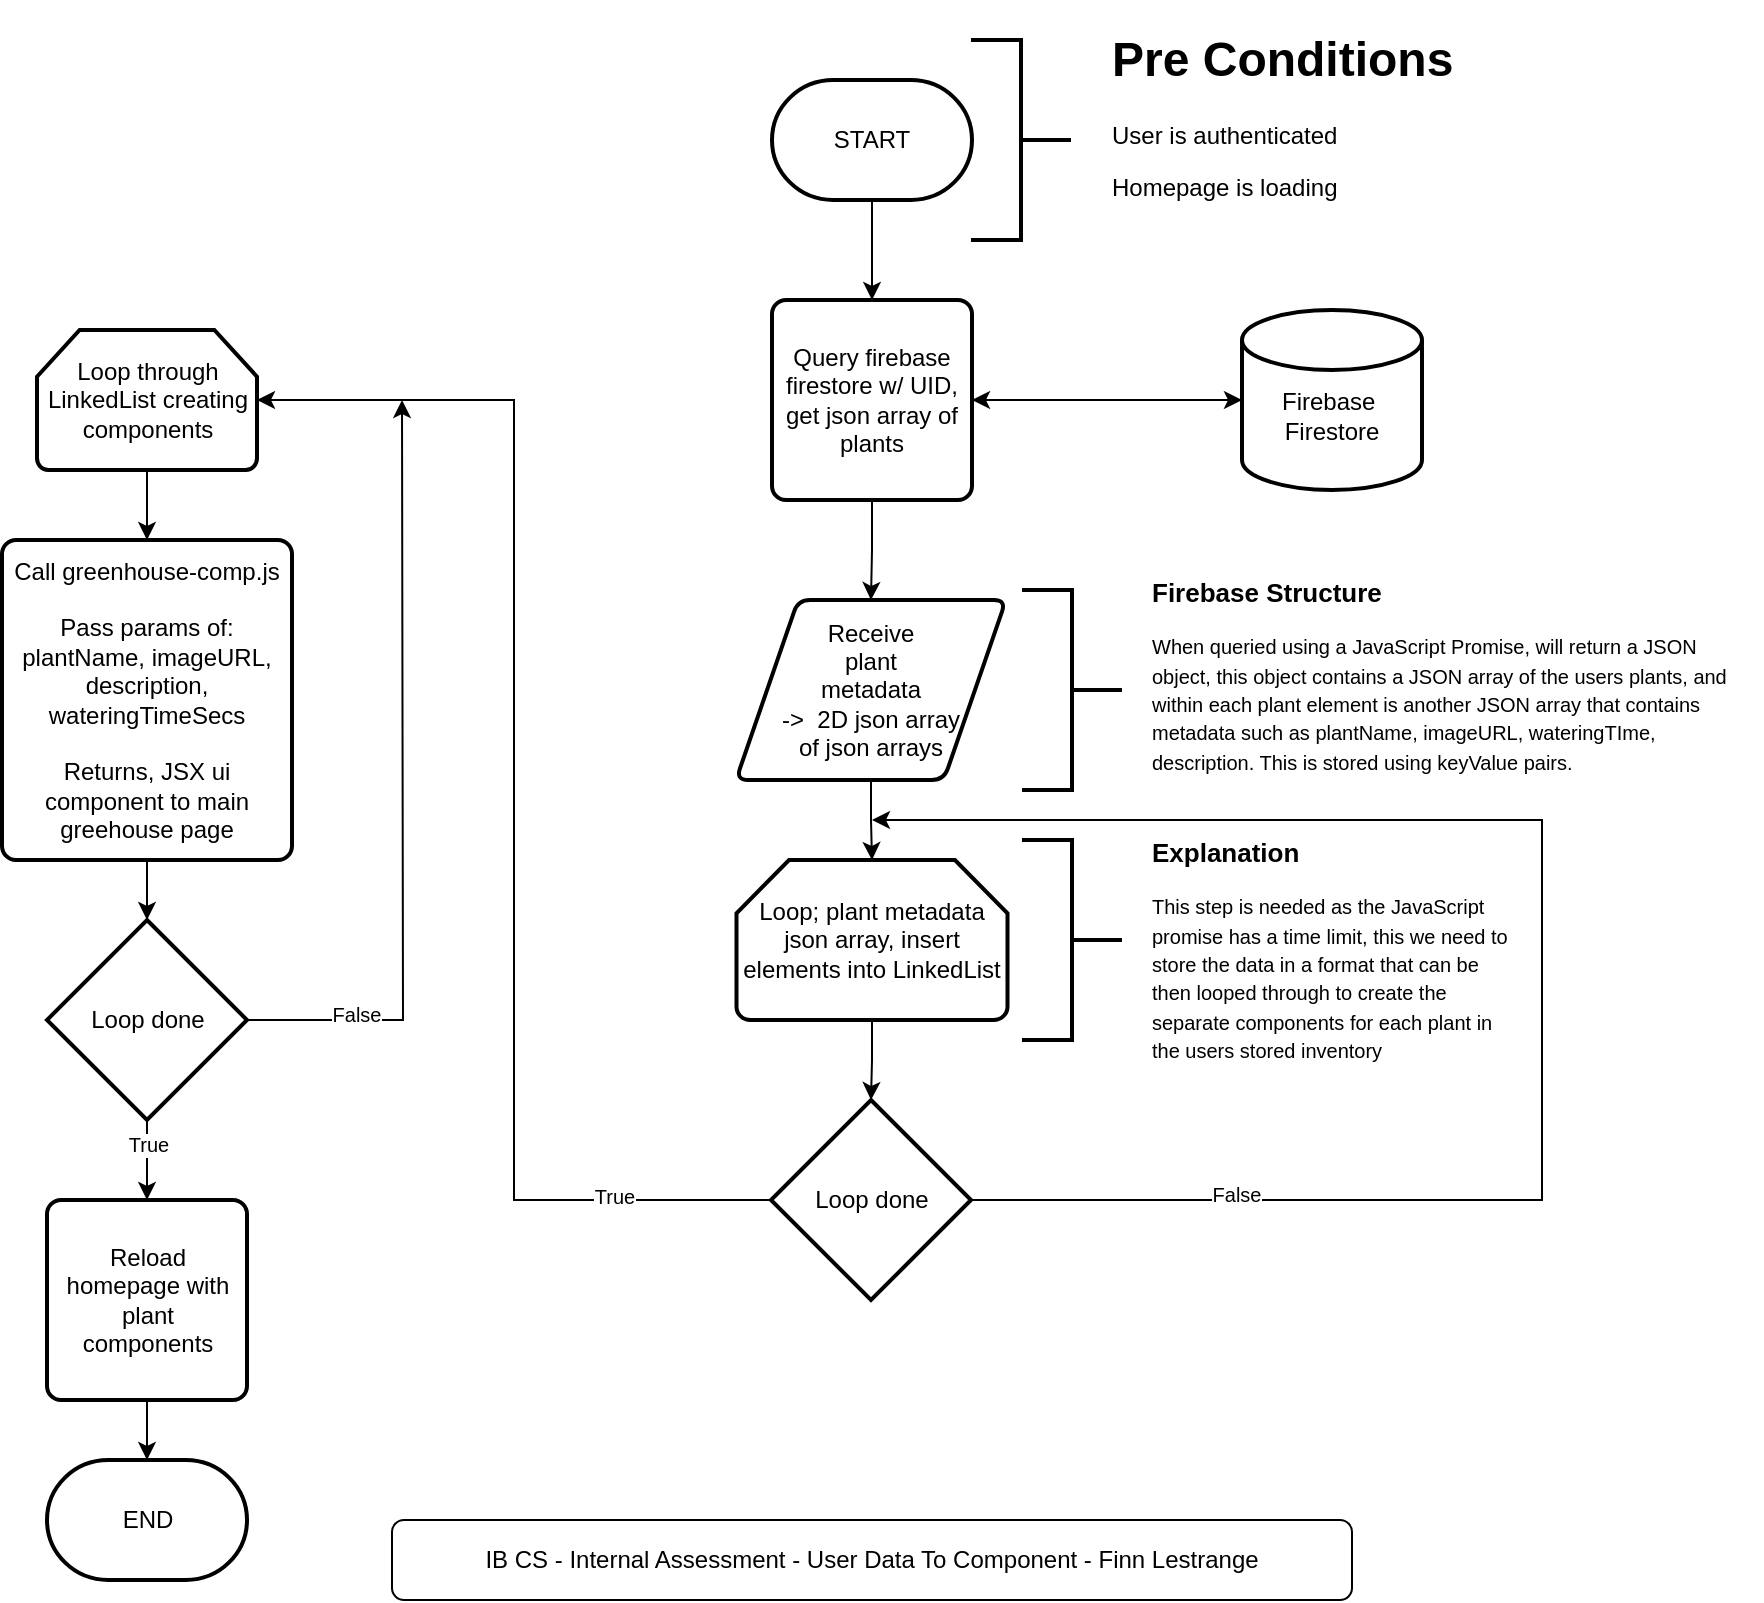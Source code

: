 <mxfile version="15.8.3" type="github">
  <diagram id="uDqPNr9bSeUZDtnhTbJa" name="Page-1">
    <mxGraphModel dx="1422" dy="762" grid="1" gridSize="10" guides="1" tooltips="1" connect="1" arrows="1" fold="1" page="1" pageScale="1" pageWidth="1169" pageHeight="827" math="0" shadow="0">
      <root>
        <mxCell id="0" />
        <mxCell id="1" parent="0" />
        <mxCell id="HMpgXrjmjC54yryeSm3Z-1" value="IB CS - Internal Assessment - User Data To Component - Finn Lestrange" style="rounded=1;whiteSpace=wrap;html=1;" parent="1" vertex="1">
          <mxGeometry x="345" y="770" width="480" height="40" as="geometry" />
        </mxCell>
        <mxCell id="M0nW2j_wFtRQt75Zrd6O-17" style="edgeStyle=orthogonalEdgeStyle;rounded=0;orthogonalLoop=1;jettySize=auto;html=1;exitX=0.5;exitY=1;exitDx=0;exitDy=0;exitPerimeter=0;entryX=0.5;entryY=0;entryDx=0;entryDy=0;" edge="1" parent="1" source="HMpgXrjmjC54yryeSm3Z-2" target="M0nW2j_wFtRQt75Zrd6O-1">
          <mxGeometry relative="1" as="geometry" />
        </mxCell>
        <mxCell id="HMpgXrjmjC54yryeSm3Z-2" value="START" style="strokeWidth=2;html=1;shape=mxgraph.flowchart.terminator;whiteSpace=wrap;" parent="1" vertex="1">
          <mxGeometry x="535" y="50" width="100" height="60" as="geometry" />
        </mxCell>
        <mxCell id="M0nW2j_wFtRQt75Zrd6O-19" style="edgeStyle=orthogonalEdgeStyle;rounded=0;orthogonalLoop=1;jettySize=auto;html=1;exitX=0.5;exitY=1;exitDx=0;exitDy=0;entryX=0.5;entryY=0;entryDx=0;entryDy=0;entryPerimeter=0;" edge="1" parent="1" source="HMpgXrjmjC54yryeSm3Z-3" target="M0nW2j_wFtRQt75Zrd6O-5">
          <mxGeometry relative="1" as="geometry" />
        </mxCell>
        <mxCell id="HMpgXrjmjC54yryeSm3Z-3" value="Receive&lt;br&gt;plant &lt;br&gt;metadata&lt;br&gt;-&amp;gt;&amp;nbsp; 2D json array &lt;br&gt;of json arrays" style="shape=parallelogram;html=1;strokeWidth=2;perimeter=parallelogramPerimeter;whiteSpace=wrap;rounded=1;arcSize=12;size=0.23;" parent="1" vertex="1">
          <mxGeometry x="517" y="310" width="135" height="90" as="geometry" />
        </mxCell>
        <mxCell id="M0nW2j_wFtRQt75Zrd6O-3" style="edgeStyle=orthogonalEdgeStyle;rounded=0;orthogonalLoop=1;jettySize=auto;html=1;exitX=1;exitY=0.5;exitDx=0;exitDy=0;entryX=0;entryY=0.5;entryDx=0;entryDy=0;entryPerimeter=0;" edge="1" parent="1" source="M0nW2j_wFtRQt75Zrd6O-1" target="M0nW2j_wFtRQt75Zrd6O-2">
          <mxGeometry relative="1" as="geometry" />
        </mxCell>
        <mxCell id="M0nW2j_wFtRQt75Zrd6O-18" style="edgeStyle=orthogonalEdgeStyle;rounded=0;orthogonalLoop=1;jettySize=auto;html=1;exitX=0.5;exitY=1;exitDx=0;exitDy=0;entryX=0.5;entryY=0;entryDx=0;entryDy=0;" edge="1" parent="1" source="M0nW2j_wFtRQt75Zrd6O-1" target="HMpgXrjmjC54yryeSm3Z-3">
          <mxGeometry relative="1" as="geometry" />
        </mxCell>
        <mxCell id="M0nW2j_wFtRQt75Zrd6O-1" value="Query firebase firestore w/ UID, get json array of plants" style="rounded=1;whiteSpace=wrap;html=1;absoluteArcSize=1;arcSize=14;strokeWidth=2;" vertex="1" parent="1">
          <mxGeometry x="535" y="160" width="100" height="100" as="geometry" />
        </mxCell>
        <mxCell id="M0nW2j_wFtRQt75Zrd6O-4" style="edgeStyle=orthogonalEdgeStyle;rounded=0;orthogonalLoop=1;jettySize=auto;html=1;exitX=0;exitY=0.5;exitDx=0;exitDy=0;exitPerimeter=0;entryX=1;entryY=0.5;entryDx=0;entryDy=0;" edge="1" parent="1" source="M0nW2j_wFtRQt75Zrd6O-2" target="M0nW2j_wFtRQt75Zrd6O-1">
          <mxGeometry relative="1" as="geometry" />
        </mxCell>
        <mxCell id="M0nW2j_wFtRQt75Zrd6O-2" value="Firebase&amp;nbsp;&lt;br&gt;Firestore" style="strokeWidth=2;html=1;shape=mxgraph.flowchart.database;whiteSpace=wrap;spacingTop=15;" vertex="1" parent="1">
          <mxGeometry x="770" y="165" width="90" height="90" as="geometry" />
        </mxCell>
        <mxCell id="M0nW2j_wFtRQt75Zrd6O-20" style="edgeStyle=orthogonalEdgeStyle;rounded=0;orthogonalLoop=1;jettySize=auto;html=1;exitX=0.5;exitY=1;exitDx=0;exitDy=0;exitPerimeter=0;entryX=0.5;entryY=0;entryDx=0;entryDy=0;entryPerimeter=0;" edge="1" parent="1" source="M0nW2j_wFtRQt75Zrd6O-5" target="M0nW2j_wFtRQt75Zrd6O-6">
          <mxGeometry relative="1" as="geometry" />
        </mxCell>
        <mxCell id="M0nW2j_wFtRQt75Zrd6O-5" value="Loop; plant metadata json array, insert elements into LinkedList" style="strokeWidth=2;html=1;shape=mxgraph.flowchart.loop_limit;whiteSpace=wrap;" vertex="1" parent="1">
          <mxGeometry x="517.25" y="440" width="135.5" height="80" as="geometry" />
        </mxCell>
        <mxCell id="M0nW2j_wFtRQt75Zrd6O-21" style="edgeStyle=orthogonalEdgeStyle;rounded=0;orthogonalLoop=1;jettySize=auto;html=1;exitX=0;exitY=0.5;exitDx=0;exitDy=0;exitPerimeter=0;entryX=1;entryY=0.5;entryDx=0;entryDy=0;entryPerimeter=0;" edge="1" parent="1" source="M0nW2j_wFtRQt75Zrd6O-6" target="M0nW2j_wFtRQt75Zrd6O-9">
          <mxGeometry relative="1" as="geometry" />
        </mxCell>
        <mxCell id="M0nW2j_wFtRQt75Zrd6O-32" value="True" style="edgeLabel;html=1;align=center;verticalAlign=middle;resizable=0;points=[];fontSize=10;" vertex="1" connectable="0" parent="M0nW2j_wFtRQt75Zrd6O-21">
          <mxGeometry x="-0.76" y="-2" relative="1" as="geometry">
            <mxPoint as="offset" />
          </mxGeometry>
        </mxCell>
        <mxCell id="M0nW2j_wFtRQt75Zrd6O-27" style="edgeStyle=orthogonalEdgeStyle;rounded=0;orthogonalLoop=1;jettySize=auto;html=1;exitX=1;exitY=0.5;exitDx=0;exitDy=0;exitPerimeter=0;" edge="1" parent="1" source="M0nW2j_wFtRQt75Zrd6O-6">
          <mxGeometry relative="1" as="geometry">
            <mxPoint x="585" y="420" as="targetPoint" />
            <Array as="points">
              <mxPoint x="920" y="610" />
              <mxPoint x="920" y="420" />
            </Array>
          </mxGeometry>
        </mxCell>
        <mxCell id="M0nW2j_wFtRQt75Zrd6O-31" value="False" style="edgeLabel;html=1;align=center;verticalAlign=middle;resizable=0;points=[];fontSize=10;" vertex="1" connectable="0" parent="M0nW2j_wFtRQt75Zrd6O-27">
          <mxGeometry x="-0.674" y="3" relative="1" as="geometry">
            <mxPoint as="offset" />
          </mxGeometry>
        </mxCell>
        <mxCell id="M0nW2j_wFtRQt75Zrd6O-6" value="Loop done" style="strokeWidth=2;html=1;shape=mxgraph.flowchart.decision;whiteSpace=wrap;" vertex="1" parent="1">
          <mxGeometry x="534.5" y="560" width="100" height="100" as="geometry" />
        </mxCell>
        <mxCell id="M0nW2j_wFtRQt75Zrd6O-23" style="edgeStyle=orthogonalEdgeStyle;rounded=0;orthogonalLoop=1;jettySize=auto;html=1;exitX=0.5;exitY=1;exitDx=0;exitDy=0;entryX=0.5;entryY=0;entryDx=0;entryDy=0;entryPerimeter=0;" edge="1" parent="1" source="M0nW2j_wFtRQt75Zrd6O-8" target="M0nW2j_wFtRQt75Zrd6O-11">
          <mxGeometry relative="1" as="geometry" />
        </mxCell>
        <mxCell id="M0nW2j_wFtRQt75Zrd6O-8" value="Call greenhouse-comp.js&lt;br&gt;&lt;br&gt;Pass params of:&lt;br&gt;plantName, imageURL,&lt;br&gt;description,&lt;br&gt;wateringTimeSecs&lt;br&gt;&lt;br&gt;Returns, JSX ui component to main greehouse page" style="rounded=1;whiteSpace=wrap;html=1;absoluteArcSize=1;arcSize=14;strokeWidth=2;" vertex="1" parent="1">
          <mxGeometry x="150" y="280" width="145" height="160" as="geometry" />
        </mxCell>
        <mxCell id="M0nW2j_wFtRQt75Zrd6O-22" style="edgeStyle=orthogonalEdgeStyle;rounded=0;orthogonalLoop=1;jettySize=auto;html=1;exitX=0.5;exitY=1;exitDx=0;exitDy=0;exitPerimeter=0;entryX=0.5;entryY=0;entryDx=0;entryDy=0;" edge="1" parent="1" source="M0nW2j_wFtRQt75Zrd6O-9" target="M0nW2j_wFtRQt75Zrd6O-8">
          <mxGeometry relative="1" as="geometry" />
        </mxCell>
        <mxCell id="M0nW2j_wFtRQt75Zrd6O-9" value="Loop through LinkedList creating components" style="strokeWidth=2;html=1;shape=mxgraph.flowchart.loop_limit;whiteSpace=wrap;" vertex="1" parent="1">
          <mxGeometry x="167.5" y="175" width="110" height="70" as="geometry" />
        </mxCell>
        <mxCell id="M0nW2j_wFtRQt75Zrd6O-10" value="" style="strokeWidth=2;html=1;shape=mxgraph.flowchart.annotation_2;align=left;labelPosition=right;pointerEvents=1;rotation=-180;" vertex="1" parent="1">
          <mxGeometry x="660" y="430" width="50" height="100" as="geometry" />
        </mxCell>
        <mxCell id="M0nW2j_wFtRQt75Zrd6O-24" style="edgeStyle=orthogonalEdgeStyle;rounded=0;orthogonalLoop=1;jettySize=auto;html=1;exitX=0.5;exitY=1;exitDx=0;exitDy=0;exitPerimeter=0;entryX=0.5;entryY=0;entryDx=0;entryDy=0;" edge="1" parent="1" source="M0nW2j_wFtRQt75Zrd6O-11" target="M0nW2j_wFtRQt75Zrd6O-12">
          <mxGeometry relative="1" as="geometry" />
        </mxCell>
        <mxCell id="M0nW2j_wFtRQt75Zrd6O-34" value="True" style="edgeLabel;html=1;align=center;verticalAlign=middle;resizable=0;points=[];fontSize=10;" vertex="1" connectable="0" parent="M0nW2j_wFtRQt75Zrd6O-24">
          <mxGeometry x="-0.437" relative="1" as="geometry">
            <mxPoint as="offset" />
          </mxGeometry>
        </mxCell>
        <mxCell id="M0nW2j_wFtRQt75Zrd6O-26" style="edgeStyle=orthogonalEdgeStyle;rounded=0;orthogonalLoop=1;jettySize=auto;html=1;exitX=1;exitY=0.5;exitDx=0;exitDy=0;exitPerimeter=0;" edge="1" parent="1" source="M0nW2j_wFtRQt75Zrd6O-11">
          <mxGeometry relative="1" as="geometry">
            <mxPoint x="350" y="210" as="targetPoint" />
          </mxGeometry>
        </mxCell>
        <mxCell id="M0nW2j_wFtRQt75Zrd6O-33" value="False" style="edgeLabel;html=1;align=center;verticalAlign=middle;resizable=0;points=[];fontSize=10;" vertex="1" connectable="0" parent="M0nW2j_wFtRQt75Zrd6O-26">
          <mxGeometry x="-0.72" y="3" relative="1" as="geometry">
            <mxPoint as="offset" />
          </mxGeometry>
        </mxCell>
        <mxCell id="M0nW2j_wFtRQt75Zrd6O-11" value="Loop done" style="strokeWidth=2;html=1;shape=mxgraph.flowchart.decision;whiteSpace=wrap;" vertex="1" parent="1">
          <mxGeometry x="172.5" y="470" width="100" height="100" as="geometry" />
        </mxCell>
        <mxCell id="M0nW2j_wFtRQt75Zrd6O-25" style="edgeStyle=orthogonalEdgeStyle;rounded=0;orthogonalLoop=1;jettySize=auto;html=1;exitX=0.5;exitY=1;exitDx=0;exitDy=0;entryX=0.5;entryY=0;entryDx=0;entryDy=0;entryPerimeter=0;" edge="1" parent="1" source="M0nW2j_wFtRQt75Zrd6O-12" target="M0nW2j_wFtRQt75Zrd6O-13">
          <mxGeometry relative="1" as="geometry" />
        </mxCell>
        <mxCell id="M0nW2j_wFtRQt75Zrd6O-12" value="Reload homepage with plant &lt;br&gt;components" style="rounded=1;whiteSpace=wrap;html=1;absoluteArcSize=1;arcSize=14;strokeWidth=2;" vertex="1" parent="1">
          <mxGeometry x="172.5" y="610" width="100" height="100" as="geometry" />
        </mxCell>
        <mxCell id="M0nW2j_wFtRQt75Zrd6O-13" value="END" style="strokeWidth=2;html=1;shape=mxgraph.flowchart.terminator;whiteSpace=wrap;" vertex="1" parent="1">
          <mxGeometry x="172.5" y="740" width="100" height="60" as="geometry" />
        </mxCell>
        <mxCell id="M0nW2j_wFtRQt75Zrd6O-14" value="" style="strokeWidth=2;html=1;shape=mxgraph.flowchart.annotation_2;align=left;labelPosition=right;pointerEvents=1;rotation=-180;" vertex="1" parent="1">
          <mxGeometry x="634.5" y="30" width="50" height="100" as="geometry" />
        </mxCell>
        <mxCell id="M0nW2j_wFtRQt75Zrd6O-16" value="" style="strokeWidth=2;html=1;shape=mxgraph.flowchart.annotation_2;align=left;labelPosition=right;pointerEvents=1;rotation=-180;" vertex="1" parent="1">
          <mxGeometry x="660" y="305" width="50" height="100" as="geometry" />
        </mxCell>
        <mxCell id="M0nW2j_wFtRQt75Zrd6O-28" value="&lt;h1&gt;Pre Conditions&lt;/h1&gt;&lt;p&gt;User is authenticated&lt;/p&gt;&lt;p&gt;Homepage is loading&lt;/p&gt;" style="text;html=1;strokeColor=none;fillColor=none;spacing=5;spacingTop=-20;whiteSpace=wrap;overflow=hidden;rounded=0;" vertex="1" parent="1">
          <mxGeometry x="700" y="20" width="190" height="120" as="geometry" />
        </mxCell>
        <mxCell id="M0nW2j_wFtRQt75Zrd6O-29" value="&lt;h1 style=&quot;font-size: 13px&quot;&gt;&lt;font style=&quot;font-size: 13px&quot;&gt;Firebase Structure&lt;/font&gt;&lt;/h1&gt;&lt;p&gt;&lt;span style=&quot;font-size: 10px&quot;&gt;When queried using a JavaScript Promise, will return a JSON object, this object contains a JSON array of the users plants, and within each plant element is another JSON array that contains metadata such as plantName, imageURL, wateringTIme, description. This is stored using keyValue pairs.&lt;/span&gt;&lt;span style=&quot;font-size: 10px&quot;&gt;&amp;nbsp;&amp;nbsp;&lt;/span&gt;&lt;/p&gt;" style="text;html=1;strokeColor=none;fillColor=none;spacing=5;spacingTop=-20;whiteSpace=wrap;overflow=hidden;rounded=0;" vertex="1" parent="1">
          <mxGeometry x="720" y="300" width="310" height="120" as="geometry" />
        </mxCell>
        <mxCell id="M0nW2j_wFtRQt75Zrd6O-30" value="&lt;h1 style=&quot;font-size: 13px&quot;&gt;Explanation&lt;/h1&gt;&lt;p&gt;&lt;span style=&quot;font-size: 10px&quot;&gt;This step is needed as the JavaScript promise has a time limit, this we need to store the data in a format that can be then looped through to create the separate components for each plant in the users stored inventory&amp;nbsp;&lt;/span&gt;&lt;/p&gt;" style="text;html=1;strokeColor=none;fillColor=none;spacing=5;spacingTop=-20;whiteSpace=wrap;overflow=hidden;rounded=0;" vertex="1" parent="1">
          <mxGeometry x="720" y="430" width="190" height="150" as="geometry" />
        </mxCell>
      </root>
    </mxGraphModel>
  </diagram>
</mxfile>

